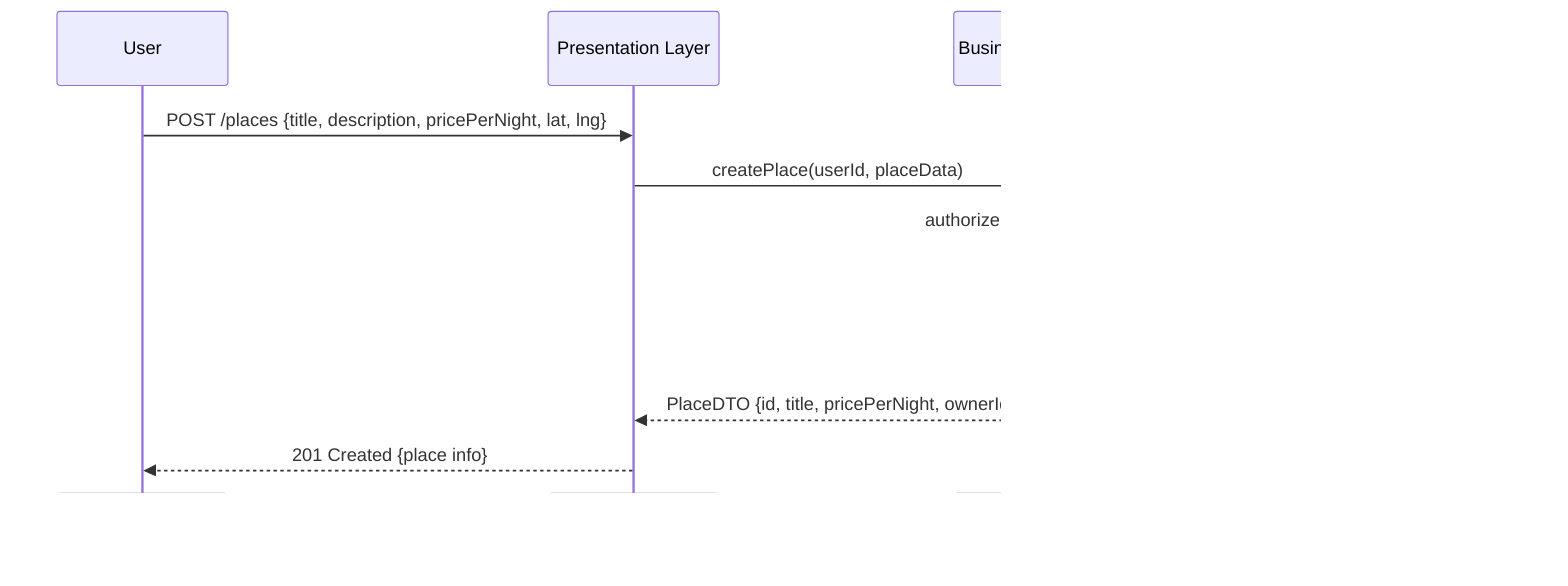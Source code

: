 sequenceDiagram
    participant User
    participant API as Presentation Layer
    participant BL as Business Logic Layer
    participant DB as Persistence Layer

    %% 2. Place Creation
    User->>API: POST /places {title, description, pricePerNight, lat, lng}
    API->>BL: createPlace(userId, placeData)
    BL->>BL: authorize owner, validate data
    BL->>DB: INSERT INTO places (...)
    DB-->>BL: new place record (with id, timestamps)
    BL-->>API: PlaceDTO {id, title, pricePerNight, ownerId}
    API-->>User: 201 Created {place info}
